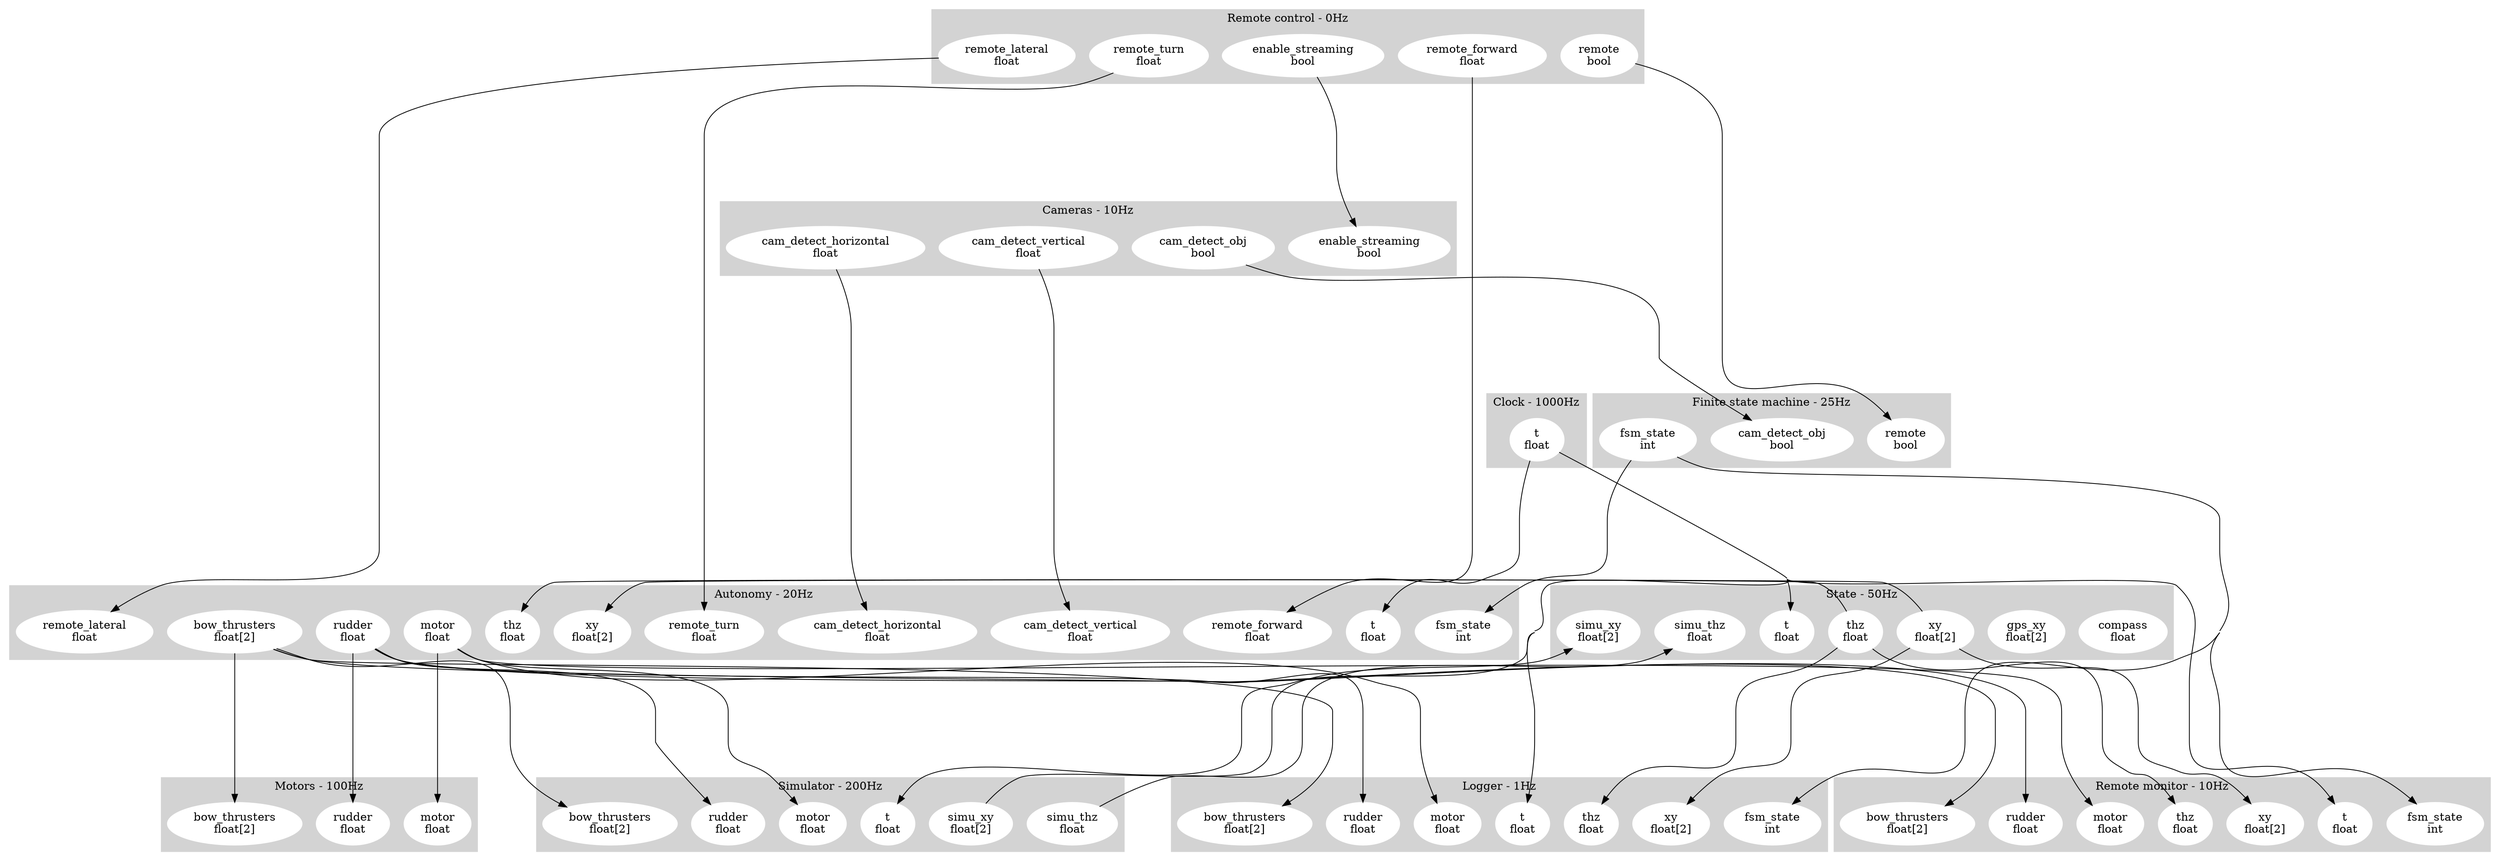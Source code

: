 digraph links {
	concentrate=true;
	subgraph cluster_1 {
		label = "Autonomy - 20Hz";
		style=filled;
		color=lightgrey;
		node [style=filled,color=white];
		2 [label = "cam_detect_horizontal\nfloat"];
		3 [label = "cam_detect_vertical\nfloat"];
		4 [label = "fsm_state\nint"];
		5 [label = "remote_forward\nfloat"];
		6 [label = "remote_lateral\nfloat"];
		7 [label = "remote_turn\nfloat"];
		8 [label = "t\nfloat"];
		9 [label = "thz\nfloat"];
		10 [label = "xy\nfloat[2]"];
		11 [label = "bow_thrusters\nfloat[2]"];
		12 [label = "motor\nfloat"];
		13 [label = "rudder\nfloat"];
	}
	subgraph cluster_14 {
		label = "Cameras - 10Hz";
		style=filled;
		color=lightgrey;
		node [style=filled,color=white];
		15 [label = "enable_streaming\nbool"];
		16 [label = "cam_detect_horizontal\nfloat"];
		17 [label = "cam_detect_obj\nbool"];
		18 [label = "cam_detect_vertical\nfloat"];
	}
	subgraph cluster_19 {
		label = "Clock - 1000Hz";
		style=filled;
		color=lightgrey;
		node [style=filled,color=white];
		20 [label = "t\nfloat"];
	}
	subgraph cluster_21 {
		label = "I2C - 100Hz";
		style=filled;
		color=lightgrey;
		node [style=filled,color=white];
	}
	subgraph cluster_22 {
		label = "Logger - 1Hz";
		style=filled;
		color=lightgrey;
		node [style=filled,color=white];
		23 [label = "bow_thrusters\nfloat[2]"];
		24 [label = "fsm_state\nint"];
		25 [label = "motor\nfloat"];
		26 [label = "rudder\nfloat"];
		27 [label = "t\nfloat"];
		28 [label = "thz\nfloat"];
		29 [label = "xy\nfloat[2]"];
	}
	subgraph cluster_30 {
		label = "Motors - 100Hz";
		style=filled;
		color=lightgrey;
		node [style=filled,color=white];
		31 [label = "bow_thrusters\nfloat[2]"];
		32 [label = "motor\nfloat"];
		33 [label = "rudder\nfloat"];
	}
	subgraph cluster_34 {
		label = "Remote control - 0Hz";
		style=filled;
		color=lightgrey;
		node [style=filled,color=white];
		35 [label = "enable_streaming\nbool"];
		36 [label = "remote\nbool"];
		37 [label = "remote_forward\nfloat"];
		38 [label = "remote_lateral\nfloat"];
		39 [label = "remote_turn\nfloat"];
	}
	subgraph cluster_40 {
		label = "Remote monitor - 10Hz";
		style=filled;
		color=lightgrey;
		node [style=filled,color=white];
		41 [label = "bow_thrusters\nfloat[2]"];
		42 [label = "fsm_state\nint"];
		43 [label = "motor\nfloat"];
		44 [label = "rudder\nfloat"];
		45 [label = "t\nfloat"];
		46 [label = "thz\nfloat"];
		47 [label = "xy\nfloat[2]"];
	}
	subgraph cluster_48 {
		label = "Simulator - 200Hz";
		style=filled;
		color=lightgrey;
		node [style=filled,color=white];
		49 [label = "bow_thrusters\nfloat[2]"];
		50 [label = "motor\nfloat"];
		51 [label = "rudder\nfloat"];
		52 [label = "t\nfloat"];
		53 [label = "simu_thz\nfloat"];
		54 [label = "simu_xy\nfloat[2]"];
	}
	subgraph cluster_55 {
		label = "State - 50Hz";
		style=filled;
		color=lightgrey;
		node [style=filled,color=white];
		56 [label = "compass\nfloat"];
		57 [label = "gps_xy\nfloat[2]"];
		58 [label = "simu_thz\nfloat"];
		59 [label = "simu_xy\nfloat[2]"];
		60 [label = "t\nfloat"];
		61 [label = "thz\nfloat"];
		62 [label = "xy\nfloat[2]"];
	}
	subgraph cluster_63 {
		label = "Finite state machine - 25Hz";
		style=filled;
		color=lightgrey;
		node [style=filled,color=white];
		64 [label = "cam_detect_obj\nbool"];
		65 [label = "remote\nbool"];
		66 [label = "fsm_state\nint"];
	}
	11->23 [minlen=5];
	11->31 [minlen=5];
	11->41 [minlen=5];
	11->49 [minlen=5];
	16->2 [minlen=5];
	17->64 [minlen=5];
	18->3 [minlen=5];
	35->15 [minlen=5];
	66->4 [minlen=5];
	66->24 [minlen=5];
	66->42 [minlen=5];
	12->25 [minlen=5];
	12->32 [minlen=5];
	12->43 [minlen=5];
	12->50 [minlen=5];
	36->65 [minlen=5];
	37->5 [minlen=5];
	38->6 [minlen=5];
	39->7 [minlen=5];
	13->26 [minlen=5];
	13->33 [minlen=5];
	13->44 [minlen=5];
	13->51 [minlen=5];
	53->58 [minlen=5];
	54->59 [minlen=5];
	20->8 [minlen=5];
	20->27 [minlen=5];
	20->45 [minlen=5];
	20->52 [minlen=5];
	20->60 [minlen=5];
	61->9 [minlen=5];
	61->28 [minlen=5];
	61->46 [minlen=5];
	62->10 [minlen=5];
	62->29 [minlen=5];
	62->47 [minlen=5];
}
